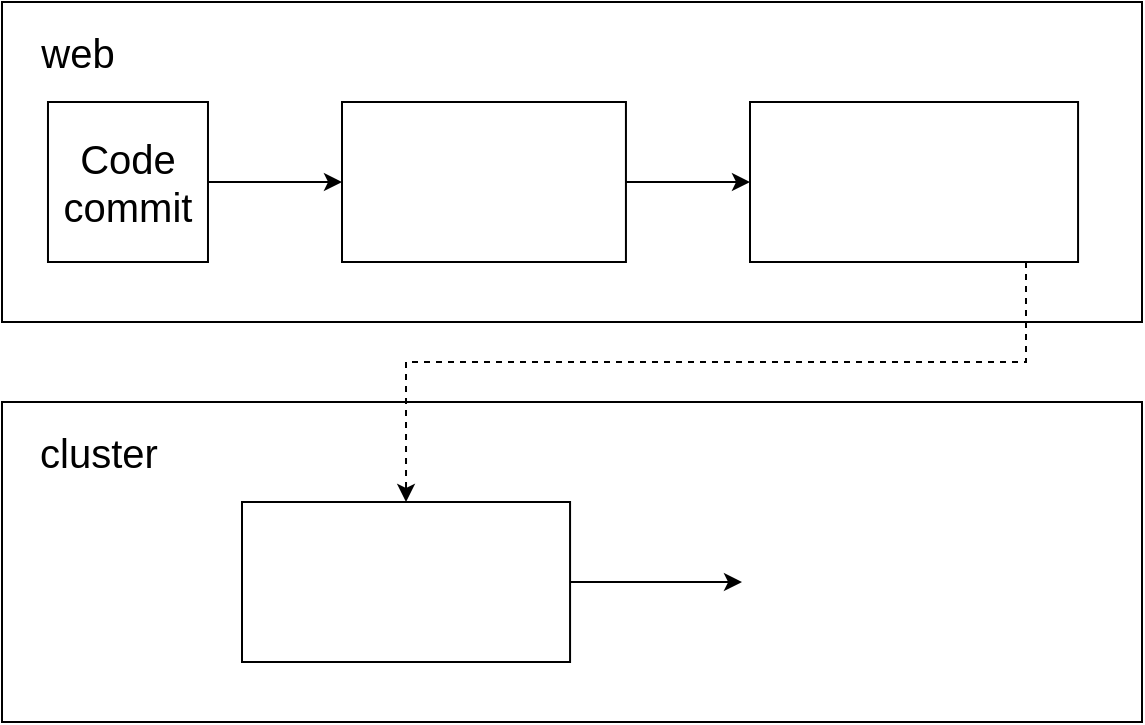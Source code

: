 <mxfile version="20.8.10" type="device"><diagram name="Page-1" id="JYPdxLA55QDuRPepO1Ji"><mxGraphModel dx="885" dy="527" grid="1" gridSize="10" guides="1" tooltips="1" connect="1" arrows="1" fold="1" page="1" pageScale="1" pageWidth="827" pageHeight="1169" math="0" shadow="0"><root><mxCell id="0"/><mxCell id="1" parent="0"/><mxCell id="mgvdap1fMkBdmmksQ9ID-9" value="" style="rounded=0;whiteSpace=wrap;html=1;fontSize=20;" vertex="1" parent="1"><mxGeometry x="40" y="40" width="570" height="160" as="geometry"/></mxCell><mxCell id="mgvdap1fMkBdmmksQ9ID-10" value="web" style="text;html=1;strokeColor=none;fillColor=none;align=center;verticalAlign=middle;whiteSpace=wrap;rounded=0;fontSize=20;" vertex="1" parent="1"><mxGeometry x="52.99" y="50" width="50" height="30" as="geometry"/></mxCell><mxCell id="mgvdap1fMkBdmmksQ9ID-1" value="" style="shape=image;verticalLabelPosition=bottom;labelBackgroundColor=default;verticalAlign=top;aspect=fixed;imageAspect=0;image=https://1000logos.net/wp-content/uploads/2021/05/GitHub-logo.png;imageBorder=default;" vertex="1" parent="1"><mxGeometry x="210.0" y="90" width="141.97" height="80" as="geometry"/></mxCell><mxCell id="mgvdap1fMkBdmmksQ9ID-3" value="" style="edgeStyle=orthogonalEdgeStyle;rounded=0;orthogonalLoop=1;jettySize=auto;html=1;fontSize=20;" edge="1" parent="1" source="mgvdap1fMkBdmmksQ9ID-2" target="mgvdap1fMkBdmmksQ9ID-1"><mxGeometry relative="1" as="geometry"/></mxCell><mxCell id="mgvdap1fMkBdmmksQ9ID-2" value="&lt;font style=&quot;font-size: 20px;&quot;&gt;Code&lt;br&gt;commit&lt;/font&gt;" style="rounded=0;whiteSpace=wrap;html=1;" vertex="1" parent="1"><mxGeometry x="62.99" y="90" width="80" height="80" as="geometry"/></mxCell><mxCell id="mgvdap1fMkBdmmksQ9ID-7" value="" style="shape=image;verticalLabelPosition=bottom;labelBackgroundColor=default;verticalAlign=top;aspect=fixed;imageAspect=0;image=https://download.logo.wine/logo/Cloudflare/Cloudflare-Logo.wine.png;clipPath=inset(19.5% 9.33% 21% 9.33%);imageBorder=default;" vertex="1" parent="1"><mxGeometry x="414" y="90" width="164.03" height="80" as="geometry"/></mxCell><mxCell id="mgvdap1fMkBdmmksQ9ID-8" value="" style="edgeStyle=orthogonalEdgeStyle;rounded=0;orthogonalLoop=1;jettySize=auto;html=1;fontSize=20;" edge="1" parent="1" source="mgvdap1fMkBdmmksQ9ID-1" target="mgvdap1fMkBdmmksQ9ID-7"><mxGeometry relative="1" as="geometry"/></mxCell><mxCell id="mgvdap1fMkBdmmksQ9ID-12" value="" style="rounded=0;whiteSpace=wrap;html=1;fontSize=20;" vertex="1" parent="1"><mxGeometry x="40" y="240" width="570" height="160" as="geometry"/></mxCell><mxCell id="mgvdap1fMkBdmmksQ9ID-13" value="cluster" style="text;html=1;strokeColor=none;fillColor=none;align=center;verticalAlign=middle;whiteSpace=wrap;rounded=0;fontSize=20;" vertex="1" parent="1"><mxGeometry x="50" y="250" width="77.01" height="30" as="geometry"/></mxCell><mxCell id="mgvdap1fMkBdmmksQ9ID-22" value="" style="edgeStyle=orthogonalEdgeStyle;rounded=0;orthogonalLoop=1;jettySize=auto;html=1;fontSize=20;" edge="1" parent="1" source="mgvdap1fMkBdmmksQ9ID-14" target="mgvdap1fMkBdmmksQ9ID-21"><mxGeometry relative="1" as="geometry"/></mxCell><mxCell id="mgvdap1fMkBdmmksQ9ID-14" value="" style="shape=image;verticalLabelPosition=bottom;labelBackgroundColor=default;verticalAlign=top;aspect=fixed;imageAspect=0;image=https://download.logo.wine/logo/Cloudflare/Cloudflare-Logo.wine.png;clipPath=inset(19.5% 9.33% 21% 9.33%);imageBorder=default;" vertex="1" parent="1"><mxGeometry x="160" y="290" width="164.03" height="80" as="geometry"/></mxCell><mxCell id="mgvdap1fMkBdmmksQ9ID-19" value="" style="edgeStyle=orthogonalEdgeStyle;rounded=0;orthogonalLoop=1;jettySize=auto;html=1;fontSize=20;" edge="1" parent="1" target="mgvdap1fMkBdmmksQ9ID-17"><mxGeometry relative="1" as="geometry"><mxPoint x="421.03" y="330" as="sourcePoint"/></mxGeometry></mxCell><mxCell id="mgvdap1fMkBdmmksQ9ID-20" value="" style="edgeStyle=orthogonalEdgeStyle;rounded=0;orthogonalLoop=1;jettySize=auto;html=1;fontSize=20;dashed=1;entryX=0.5;entryY=0;entryDx=0;entryDy=0;" edge="1" parent="1" source="mgvdap1fMkBdmmksQ9ID-7" target="mgvdap1fMkBdmmksQ9ID-14"><mxGeometry relative="1" as="geometry"><Array as="points"><mxPoint x="552" y="220"/><mxPoint x="242" y="220"/></Array></mxGeometry></mxCell><mxCell id="mgvdap1fMkBdmmksQ9ID-21" value="" style="shape=image;verticalLabelPosition=bottom;labelBackgroundColor=default;verticalAlign=top;aspect=fixed;imageAspect=0;image=https://argoproj.github.io/argo-events/assets/logo.png;" vertex="1" parent="1"><mxGeometry x="410" y="270.85" width="118" height="118.31" as="geometry"/></mxCell></root></mxGraphModel></diagram></mxfile>